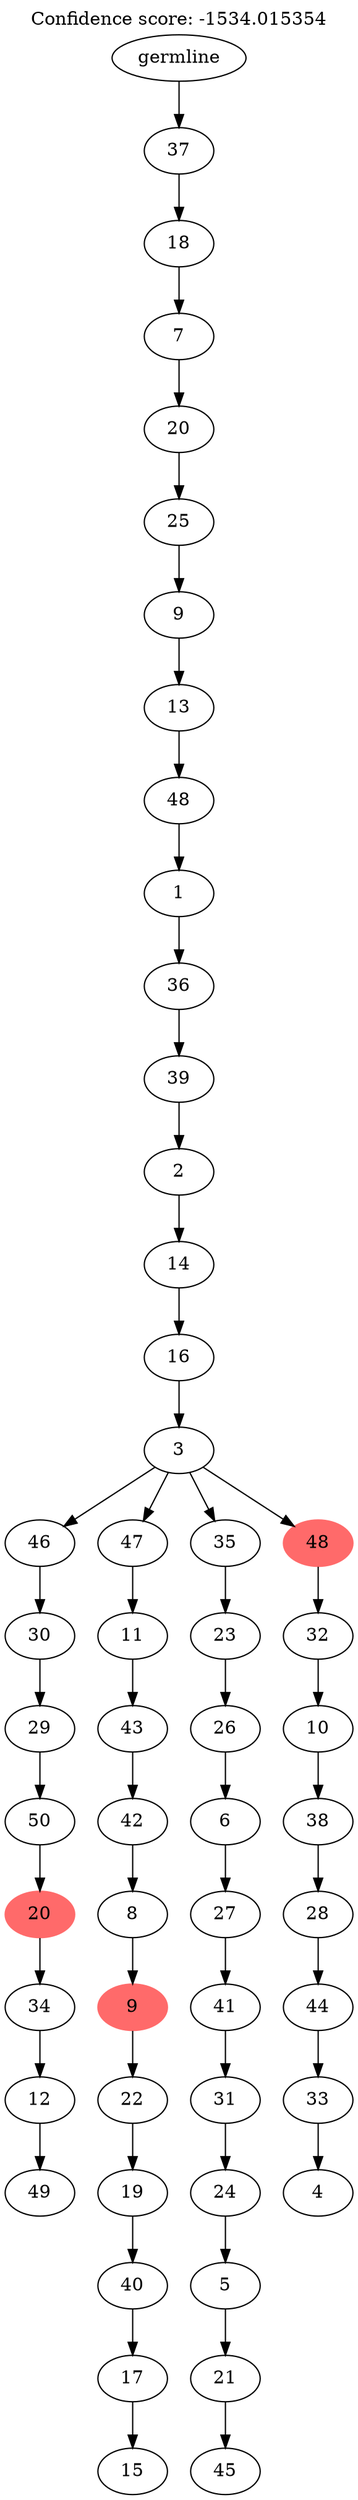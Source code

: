 digraph g {
	"52" -> "53";
	"53" [label="49"];
	"51" -> "52";
	"52" [label="12"];
	"50" -> "51";
	"51" [label="34"];
	"49" -> "50";
	"50" [color=indianred1, style=filled, label="20"];
	"48" -> "49";
	"49" [label="50"];
	"47" -> "48";
	"48" [label="29"];
	"46" -> "47";
	"47" [label="30"];
	"44" -> "45";
	"45" [label="15"];
	"43" -> "44";
	"44" [label="17"];
	"42" -> "43";
	"43" [label="40"];
	"41" -> "42";
	"42" [label="19"];
	"40" -> "41";
	"41" [label="22"];
	"39" -> "40";
	"40" [color=indianred1, style=filled, label="9"];
	"38" -> "39";
	"39" [label="8"];
	"37" -> "38";
	"38" [label="42"];
	"36" -> "37";
	"37" [label="43"];
	"35" -> "36";
	"36" [label="11"];
	"33" -> "34";
	"34" [label="45"];
	"32" -> "33";
	"33" [label="21"];
	"31" -> "32";
	"32" [label="5"];
	"30" -> "31";
	"31" [label="24"];
	"29" -> "30";
	"30" [label="31"];
	"28" -> "29";
	"29" [label="41"];
	"27" -> "28";
	"28" [label="27"];
	"26" -> "27";
	"27" [label="6"];
	"25" -> "26";
	"26" [label="26"];
	"24" -> "25";
	"25" [label="23"];
	"22" -> "23";
	"23" [label="4"];
	"21" -> "22";
	"22" [label="33"];
	"20" -> "21";
	"21" [label="44"];
	"19" -> "20";
	"20" [label="28"];
	"18" -> "19";
	"19" [label="38"];
	"17" -> "18";
	"18" [label="10"];
	"16" -> "17";
	"17" [label="32"];
	"15" -> "16";
	"16" [color=indianred1, style=filled, label="48"];
	"15" -> "24";
	"24" [label="35"];
	"15" -> "35";
	"35" [label="47"];
	"15" -> "46";
	"46" [label="46"];
	"14" -> "15";
	"15" [label="3"];
	"13" -> "14";
	"14" [label="16"];
	"12" -> "13";
	"13" [label="14"];
	"11" -> "12";
	"12" [label="2"];
	"10" -> "11";
	"11" [label="39"];
	"9" -> "10";
	"10" [label="36"];
	"8" -> "9";
	"9" [label="1"];
	"7" -> "8";
	"8" [label="48"];
	"6" -> "7";
	"7" [label="13"];
	"5" -> "6";
	"6" [label="9"];
	"4" -> "5";
	"5" [label="25"];
	"3" -> "4";
	"4" [label="20"];
	"2" -> "3";
	"3" [label="7"];
	"1" -> "2";
	"2" [label="18"];
	"0" -> "1";
	"1" [label="37"];
	"0" [label="germline"];
	labelloc="t";
	label="Confidence score: -1534.015354";
}
